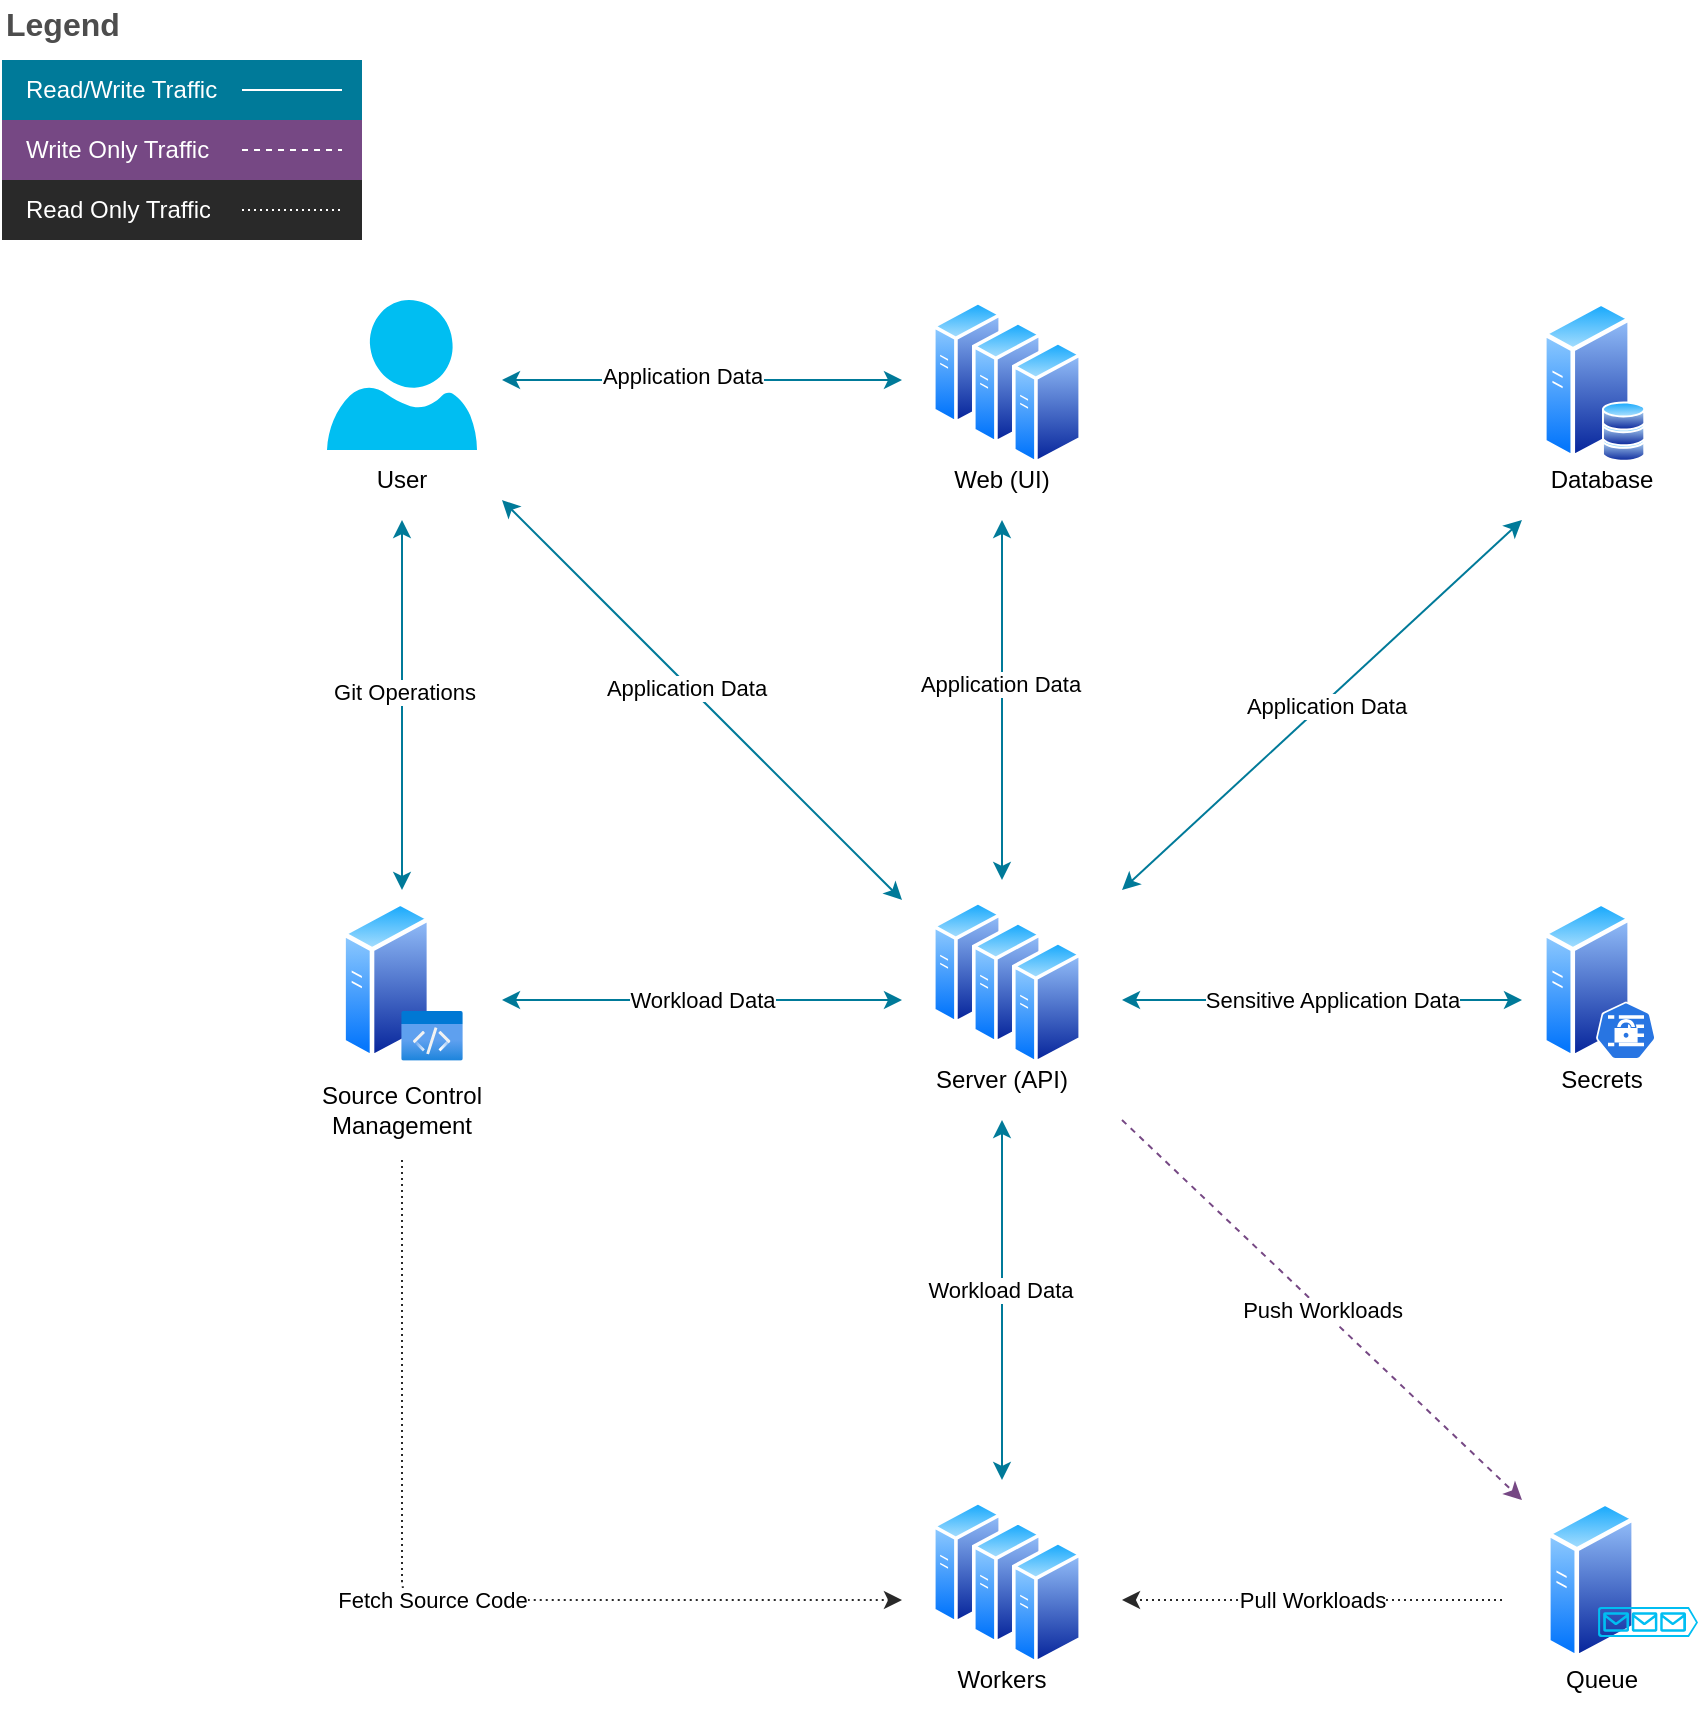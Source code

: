 <mxfile version="15.7.3" type="device"><diagram id="eyVIIlBnLvQBa52V2AD2" name="Page-1"><mxGraphModel dx="1426" dy="795" grid="1" gridSize="10" guides="1" tooltips="1" connect="1" arrows="1" fold="1" page="1" pageScale="1" pageWidth="850" pageHeight="1100" math="0" shadow="0"><root><mxCell id="0"/><mxCell id="1" parent="0"/><mxCell id="QNoo_hGFrHBv6ycL1ec--58" value="" style="group" parent="1" vertex="1" connectable="0"><mxGeometry x="200" y="200" width="700" height="705" as="geometry"/></mxCell><mxCell id="y8XGswjbSGAcAbYbQ-gQ-71" value="" style="group" parent="QNoo_hGFrHBv6ycL1ec--58" vertex="1" connectable="0"><mxGeometry y="300" width="100" height="120" as="geometry"/></mxCell><mxCell id="y8XGswjbSGAcAbYbQ-gQ-40" value="Source Control Management" style="text;html=1;strokeColor=none;fillColor=none;align=center;verticalAlign=middle;whiteSpace=wrap;rounded=0;" parent="y8XGswjbSGAcAbYbQ-gQ-71" vertex="1"><mxGeometry y="90" width="100" height="30" as="geometry"/></mxCell><mxCell id="y8XGswjbSGAcAbYbQ-gQ-55" value="" style="group" parent="y8XGswjbSGAcAbYbQ-gQ-71" vertex="1" connectable="0"><mxGeometry x="19.62" width="60.77" height="80.36" as="geometry"/></mxCell><mxCell id="y8XGswjbSGAcAbYbQ-gQ-53" value="" style="aspect=fixed;perimeter=ellipsePerimeter;html=1;align=center;shadow=0;dashed=0;spacingTop=3;image;image=img/lib/active_directory/generic_server.svg;" parent="y8XGswjbSGAcAbYbQ-gQ-55" vertex="1"><mxGeometry width="45" height="80.36" as="geometry"/></mxCell><mxCell id="y8XGswjbSGAcAbYbQ-gQ-52" value="" style="aspect=fixed;html=1;points=[];align=center;image;fontSize=12;image=img/lib/azure2/general/Code.svg;" parent="y8XGswjbSGAcAbYbQ-gQ-55" vertex="1"><mxGeometry x="30" y="55.36" width="30.77" height="25" as="geometry"/></mxCell><mxCell id="y8XGswjbSGAcAbYbQ-gQ-98" value="" style="group" parent="QNoo_hGFrHBv6ycL1ec--58" vertex="1" connectable="0"><mxGeometry width="100" height="105" as="geometry"/></mxCell><mxCell id="y8XGswjbSGAcAbYbQ-gQ-1" value="" style="verticalLabelPosition=bottom;html=1;verticalAlign=top;align=center;strokeColor=none;fillColor=#00BEF2;shape=mxgraph.azure.user;" parent="y8XGswjbSGAcAbYbQ-gQ-98" vertex="1"><mxGeometry x="12.5" width="75" height="75" as="geometry"/></mxCell><mxCell id="y8XGswjbSGAcAbYbQ-gQ-41" value="User" style="text;html=1;strokeColor=none;fillColor=none;align=center;verticalAlign=middle;whiteSpace=wrap;rounded=0;" parent="y8XGswjbSGAcAbYbQ-gQ-98" vertex="1"><mxGeometry y="75" width="100" height="30" as="geometry"/></mxCell><mxCell id="y8XGswjbSGAcAbYbQ-gQ-99" value="" style="group" parent="QNoo_hGFrHBv6ycL1ec--58" vertex="1" connectable="0"><mxGeometry x="300" width="100" height="105" as="geometry"/></mxCell><mxCell id="y8XGswjbSGAcAbYbQ-gQ-84" value="Web (UI)" style="text;html=1;strokeColor=none;fillColor=none;align=center;verticalAlign=middle;whiteSpace=wrap;rounded=0;" parent="y8XGswjbSGAcAbYbQ-gQ-99" vertex="1"><mxGeometry y="75" width="100" height="30" as="geometry"/></mxCell><mxCell id="y8XGswjbSGAcAbYbQ-gQ-87" value="" style="group" parent="y8XGswjbSGAcAbYbQ-gQ-99" vertex="1" connectable="0"><mxGeometry x="15" width="75" height="82.5" as="geometry"/></mxCell><mxCell id="y8XGswjbSGAcAbYbQ-gQ-73" value="" style="aspect=fixed;perimeter=ellipsePerimeter;html=1;align=center;shadow=0;dashed=0;spacingTop=3;image;image=img/lib/active_directory/generic_server.svg;" parent="y8XGswjbSGAcAbYbQ-gQ-87" vertex="1"><mxGeometry width="35" height="62.5" as="geometry"/></mxCell><mxCell id="y8XGswjbSGAcAbYbQ-gQ-85" value="" style="aspect=fixed;perimeter=ellipsePerimeter;html=1;align=center;shadow=0;dashed=0;spacingTop=3;image;image=img/lib/active_directory/generic_server.svg;" parent="y8XGswjbSGAcAbYbQ-gQ-87" vertex="1"><mxGeometry x="20" y="10" width="35" height="62.5" as="geometry"/></mxCell><mxCell id="y8XGswjbSGAcAbYbQ-gQ-86" value="" style="aspect=fixed;perimeter=ellipsePerimeter;html=1;align=center;shadow=0;dashed=0;spacingTop=3;image;image=img/lib/active_directory/generic_server.svg;" parent="y8XGswjbSGAcAbYbQ-gQ-87" vertex="1"><mxGeometry x="40" y="20" width="35" height="62.5" as="geometry"/></mxCell><mxCell id="y8XGswjbSGAcAbYbQ-gQ-100" value="" style="group" parent="QNoo_hGFrHBv6ycL1ec--58" vertex="1" connectable="0"><mxGeometry x="300" y="300" width="100" height="105" as="geometry"/></mxCell><mxCell id="y8XGswjbSGAcAbYbQ-gQ-101" value="Server (API)" style="text;html=1;strokeColor=none;fillColor=none;align=center;verticalAlign=middle;whiteSpace=wrap;rounded=0;" parent="y8XGswjbSGAcAbYbQ-gQ-100" vertex="1"><mxGeometry y="75" width="100" height="30" as="geometry"/></mxCell><mxCell id="y8XGswjbSGAcAbYbQ-gQ-102" value="" style="group" parent="y8XGswjbSGAcAbYbQ-gQ-100" vertex="1" connectable="0"><mxGeometry x="15" width="75" height="82.5" as="geometry"/></mxCell><mxCell id="y8XGswjbSGAcAbYbQ-gQ-103" value="" style="aspect=fixed;perimeter=ellipsePerimeter;html=1;align=center;shadow=0;dashed=0;spacingTop=3;image;image=img/lib/active_directory/generic_server.svg;" parent="y8XGswjbSGAcAbYbQ-gQ-102" vertex="1"><mxGeometry width="35" height="62.5" as="geometry"/></mxCell><mxCell id="y8XGswjbSGAcAbYbQ-gQ-104" value="" style="aspect=fixed;perimeter=ellipsePerimeter;html=1;align=center;shadow=0;dashed=0;spacingTop=3;image;image=img/lib/active_directory/generic_server.svg;" parent="y8XGswjbSGAcAbYbQ-gQ-102" vertex="1"><mxGeometry x="20" y="10" width="35" height="62.5" as="geometry"/></mxCell><mxCell id="y8XGswjbSGAcAbYbQ-gQ-105" value="" style="aspect=fixed;perimeter=ellipsePerimeter;html=1;align=center;shadow=0;dashed=0;spacingTop=3;image;image=img/lib/active_directory/generic_server.svg;" parent="y8XGswjbSGAcAbYbQ-gQ-102" vertex="1"><mxGeometry x="40" y="20" width="35" height="62.5" as="geometry"/></mxCell><mxCell id="y8XGswjbSGAcAbYbQ-gQ-106" value="" style="group" parent="QNoo_hGFrHBv6ycL1ec--58" vertex="1" connectable="0"><mxGeometry x="300" y="600" width="100" height="105" as="geometry"/></mxCell><mxCell id="y8XGswjbSGAcAbYbQ-gQ-107" value="Workers" style="text;html=1;strokeColor=none;fillColor=none;align=center;verticalAlign=middle;whiteSpace=wrap;rounded=0;" parent="y8XGswjbSGAcAbYbQ-gQ-106" vertex="1"><mxGeometry y="75" width="100" height="30" as="geometry"/></mxCell><mxCell id="y8XGswjbSGAcAbYbQ-gQ-108" value="" style="group" parent="y8XGswjbSGAcAbYbQ-gQ-106" vertex="1" connectable="0"><mxGeometry x="15" width="75" height="82.5" as="geometry"/></mxCell><mxCell id="y8XGswjbSGAcAbYbQ-gQ-109" value="" style="aspect=fixed;perimeter=ellipsePerimeter;html=1;align=center;shadow=0;dashed=0;spacingTop=3;image;image=img/lib/active_directory/generic_server.svg;" parent="y8XGswjbSGAcAbYbQ-gQ-108" vertex="1"><mxGeometry width="35" height="62.5" as="geometry"/></mxCell><mxCell id="y8XGswjbSGAcAbYbQ-gQ-110" value="" style="aspect=fixed;perimeter=ellipsePerimeter;html=1;align=center;shadow=0;dashed=0;spacingTop=3;image;image=img/lib/active_directory/generic_server.svg;" parent="y8XGswjbSGAcAbYbQ-gQ-108" vertex="1"><mxGeometry x="20" y="10" width="35" height="62.5" as="geometry"/></mxCell><mxCell id="y8XGswjbSGAcAbYbQ-gQ-111" value="" style="aspect=fixed;perimeter=ellipsePerimeter;html=1;align=center;shadow=0;dashed=0;spacingTop=3;image;image=img/lib/active_directory/generic_server.svg;" parent="y8XGswjbSGAcAbYbQ-gQ-108" vertex="1"><mxGeometry x="40" y="20" width="35" height="62.5" as="geometry"/></mxCell><mxCell id="y8XGswjbSGAcAbYbQ-gQ-113" value="" style="group" parent="QNoo_hGFrHBv6ycL1ec--58" vertex="1" connectable="0"><mxGeometry x="600" width="100" height="105" as="geometry"/></mxCell><mxCell id="y8XGswjbSGAcAbYbQ-gQ-45" value="Database" style="text;html=1;strokeColor=none;fillColor=none;align=center;verticalAlign=middle;whiteSpace=wrap;rounded=0;" parent="y8XGswjbSGAcAbYbQ-gQ-113" vertex="1"><mxGeometry y="75" width="100" height="30" as="geometry"/></mxCell><mxCell id="y8XGswjbSGAcAbYbQ-gQ-57" value="" style="group" parent="y8XGswjbSGAcAbYbQ-gQ-113" vertex="1" connectable="0"><mxGeometry x="20" width="65" height="85" as="geometry"/></mxCell><mxCell id="y8XGswjbSGAcAbYbQ-gQ-54" value="" style="aspect=fixed;perimeter=ellipsePerimeter;html=1;align=center;shadow=0;dashed=0;spacingTop=3;image;image=img/lib/active_directory/generic_server.svg;" parent="y8XGswjbSGAcAbYbQ-gQ-57" vertex="1"><mxGeometry width="45" height="80.36" as="geometry"/></mxCell><mxCell id="y8XGswjbSGAcAbYbQ-gQ-6" value="" style="group" parent="y8XGswjbSGAcAbYbQ-gQ-57" vertex="1" connectable="0"><mxGeometry x="30" y="50" width="35" height="35" as="geometry"/></mxCell><mxCell id="y8XGswjbSGAcAbYbQ-gQ-7" value="" style="aspect=fixed;perimeter=ellipsePerimeter;html=1;align=center;shadow=0;dashed=0;spacingTop=3;image;image=img/lib/active_directory/database.svg;" parent="y8XGswjbSGAcAbYbQ-gQ-6" vertex="1"><mxGeometry y="15.672" width="21.642" height="16.015" as="geometry"/></mxCell><mxCell id="y8XGswjbSGAcAbYbQ-gQ-8" value="" style="aspect=fixed;perimeter=ellipsePerimeter;html=1;align=center;shadow=0;dashed=0;spacingTop=3;image;image=img/lib/active_directory/database.svg;" parent="y8XGswjbSGAcAbYbQ-gQ-6" vertex="1"><mxGeometry y="7.836" width="21.642" height="16.015" as="geometry"/></mxCell><mxCell id="y8XGswjbSGAcAbYbQ-gQ-9" value="" style="aspect=fixed;perimeter=ellipsePerimeter;html=1;align=center;shadow=0;dashed=0;spacingTop=3;image;image=img/lib/active_directory/database.svg;" parent="y8XGswjbSGAcAbYbQ-gQ-6" vertex="1"><mxGeometry width="21.642" height="16.015" as="geometry"/></mxCell><mxCell id="y8XGswjbSGAcAbYbQ-gQ-130" value="" style="group" parent="QNoo_hGFrHBv6ycL1ec--58" vertex="1" connectable="0"><mxGeometry x="600" y="600" width="100" height="105" as="geometry"/></mxCell><mxCell id="y8XGswjbSGAcAbYbQ-gQ-112" value="" style="aspect=fixed;perimeter=ellipsePerimeter;html=1;align=center;shadow=0;dashed=0;spacingTop=3;image;image=img/lib/active_directory/generic_server.svg;" parent="y8XGswjbSGAcAbYbQ-gQ-130" vertex="1"><mxGeometry x="22" width="45" height="80.36" as="geometry"/></mxCell><mxCell id="y8XGswjbSGAcAbYbQ-gQ-118" value="" style="verticalLabelPosition=bottom;html=1;verticalAlign=top;align=center;strokeColor=none;fillColor=#00BEF2;shape=mxgraph.azure.queue_generic;pointerEvents=1;" parent="y8XGswjbSGAcAbYbQ-gQ-130" vertex="1"><mxGeometry x="48" y="53.5" width="50" height="15" as="geometry"/></mxCell><mxCell id="y8XGswjbSGAcAbYbQ-gQ-119" value="Queue" style="text;html=1;strokeColor=none;fillColor=none;align=center;verticalAlign=middle;whiteSpace=wrap;rounded=0;" parent="y8XGswjbSGAcAbYbQ-gQ-130" vertex="1"><mxGeometry y="75" width="100" height="30" as="geometry"/></mxCell><mxCell id="y8XGswjbSGAcAbYbQ-gQ-123" value="Secrets" style="text;html=1;strokeColor=none;fillColor=none;align=center;verticalAlign=middle;whiteSpace=wrap;rounded=0;" parent="QNoo_hGFrHBv6ycL1ec--58" vertex="1"><mxGeometry x="600" y="375" width="100" height="30" as="geometry"/></mxCell><mxCell id="QNoo_hGFrHBv6ycL1ec--7" value="" style="endArrow=classic;html=1;rounded=0;strokeColor=#764884;dashed=1;" parent="QNoo_hGFrHBv6ycL1ec--58" edge="1"><mxGeometry relative="1" as="geometry"><mxPoint x="410" y="410" as="sourcePoint"/><mxPoint x="610" y="600" as="targetPoint"/></mxGeometry></mxCell><mxCell id="QNoo_hGFrHBv6ycL1ec--8" value="Push Workloads" style="edgeLabel;resizable=0;html=1;align=center;verticalAlign=middle;" parent="QNoo_hGFrHBv6ycL1ec--7" connectable="0" vertex="1"><mxGeometry relative="1" as="geometry"/></mxCell><mxCell id="QNoo_hGFrHBv6ycL1ec--9" value="" style="endArrow=classic;html=1;rounded=0;strokeColor=#292929;dashed=1;dashPattern=1 2;strokeWidth=1;" parent="QNoo_hGFrHBv6ycL1ec--58" edge="1"><mxGeometry relative="1" as="geometry"><mxPoint x="600" y="650" as="sourcePoint"/><mxPoint x="410" y="650" as="targetPoint"/></mxGeometry></mxCell><mxCell id="QNoo_hGFrHBv6ycL1ec--10" value="Pull Workloads" style="edgeLabel;resizable=0;html=1;align=center;verticalAlign=middle;" parent="QNoo_hGFrHBv6ycL1ec--9" connectable="0" vertex="1"><mxGeometry relative="1" as="geometry"/></mxCell><mxCell id="QNoo_hGFrHBv6ycL1ec--20" value="" style="endArrow=classic;startArrow=classic;html=1;rounded=0;strokeColor=#007A99;" parent="QNoo_hGFrHBv6ycL1ec--58" edge="1"><mxGeometry width="50" height="50" relative="1" as="geometry"><mxPoint x="410" y="295" as="sourcePoint"/><mxPoint x="610" y="110" as="targetPoint"/></mxGeometry></mxCell><mxCell id="QNoo_hGFrHBv6ycL1ec--21" value="Application Data" style="edgeLabel;html=1;align=center;verticalAlign=middle;resizable=0;points=[];" parent="QNoo_hGFrHBv6ycL1ec--20" vertex="1" connectable="0"><mxGeometry x="0.005" y="-1" relative="1" as="geometry"><mxPoint as="offset"/></mxGeometry></mxCell><mxCell id="QNoo_hGFrHBv6ycL1ec--22" value="" style="endArrow=classic;startArrow=classic;html=1;rounded=0;strokeColor=#007A99;" parent="QNoo_hGFrHBv6ycL1ec--58" edge="1"><mxGeometry width="50" height="50" relative="1" as="geometry"><mxPoint x="410" y="350" as="sourcePoint"/><mxPoint x="610" y="350" as="targetPoint"/></mxGeometry></mxCell><mxCell id="QNoo_hGFrHBv6ycL1ec--23" value="Sensitive Application Data" style="edgeLabel;html=1;align=center;verticalAlign=middle;resizable=0;points=[];" parent="QNoo_hGFrHBv6ycL1ec--22" vertex="1" connectable="0"><mxGeometry x="0.05" relative="1" as="geometry"><mxPoint as="offset"/></mxGeometry></mxCell><mxCell id="QNoo_hGFrHBv6ycL1ec--25" value="" style="endArrow=classic;startArrow=classic;html=1;rounded=0;strokeColor=#007A99;" parent="QNoo_hGFrHBv6ycL1ec--58" edge="1"><mxGeometry width="50" height="50" relative="1" as="geometry"><mxPoint x="50" y="110" as="sourcePoint"/><mxPoint x="50" y="295" as="targetPoint"/></mxGeometry></mxCell><mxCell id="QNoo_hGFrHBv6ycL1ec--26" value="Git Operations" style="edgeLabel;html=1;align=center;verticalAlign=middle;resizable=0;points=[];" parent="QNoo_hGFrHBv6ycL1ec--25" vertex="1" connectable="0"><mxGeometry x="-0.07" y="1" relative="1" as="geometry"><mxPoint as="offset"/></mxGeometry></mxCell><mxCell id="QNoo_hGFrHBv6ycL1ec--28" value="" style="group" parent="QNoo_hGFrHBv6ycL1ec--58" vertex="1" connectable="0"><mxGeometry x="620" y="300" width="57" height="80.36" as="geometry"/></mxCell><mxCell id="y8XGswjbSGAcAbYbQ-gQ-125" value="" style="aspect=fixed;perimeter=ellipsePerimeter;html=1;align=center;shadow=0;dashed=0;spacingTop=3;image;image=img/lib/active_directory/generic_server.svg;" parent="QNoo_hGFrHBv6ycL1ec--28" vertex="1"><mxGeometry width="45" height="80.36" as="geometry"/></mxCell><mxCell id="y8XGswjbSGAcAbYbQ-gQ-131" value="" style="sketch=0;html=1;dashed=0;whitespace=wrap;fillColor=#2875E2;strokeColor=#ffffff;points=[[0.005,0.63,0],[0.1,0.2,0],[0.9,0.2,0],[0.5,0,0],[0.995,0.63,0],[0.72,0.99,0],[0.5,1,0],[0.28,0.99,0]];shape=mxgraph.kubernetes.icon;prIcon=secret" parent="QNoo_hGFrHBv6ycL1ec--28" vertex="1"><mxGeometry x="27" y="50.36" width="30" height="30" as="geometry"/></mxCell><mxCell id="QNoo_hGFrHBv6ycL1ec--29" value="" style="endArrow=classic;html=1;rounded=1;strokeColor=#292929;dashed=1;dashPattern=1 2;strokeWidth=1;" parent="QNoo_hGFrHBv6ycL1ec--58" edge="1"><mxGeometry relative="1" as="geometry"><mxPoint x="50" y="430" as="sourcePoint"/><mxPoint x="300" y="650" as="targetPoint"/><Array as="points"><mxPoint x="50" y="650"/></Array></mxGeometry></mxCell><mxCell id="QNoo_hGFrHBv6ycL1ec--30" value="Fetch Source Code" style="edgeLabel;resizable=0;html=1;align=center;verticalAlign=middle;" parent="QNoo_hGFrHBv6ycL1ec--29" connectable="0" vertex="1"><mxGeometry relative="1" as="geometry"/></mxCell><mxCell id="QNoo_hGFrHBv6ycL1ec--37" value="Workload Data" style="endArrow=classic;startArrow=classic;html=1;rounded=1;strokeColor=#007A99;" parent="QNoo_hGFrHBv6ycL1ec--58" edge="1"><mxGeometry width="50" height="50" relative="1" as="geometry"><mxPoint x="100" y="350" as="sourcePoint"/><mxPoint x="300" y="350" as="targetPoint"/></mxGeometry></mxCell><mxCell id="QNoo_hGFrHBv6ycL1ec--38" value="" style="endArrow=classic;startArrow=classic;html=1;rounded=1;strokeColor=#007A99;" parent="QNoo_hGFrHBv6ycL1ec--58" edge="1"><mxGeometry width="50" height="50" relative="1" as="geometry"><mxPoint x="350" y="110" as="sourcePoint"/><mxPoint x="350" y="290" as="targetPoint"/></mxGeometry></mxCell><mxCell id="QNoo_hGFrHBv6ycL1ec--40" value="Application Data" style="edgeLabel;html=1;align=center;verticalAlign=middle;resizable=0;points=[];" parent="QNoo_hGFrHBv6ycL1ec--38" vertex="1" connectable="0"><mxGeometry x="-0.089" y="-1" relative="1" as="geometry"><mxPoint as="offset"/></mxGeometry></mxCell><mxCell id="QNoo_hGFrHBv6ycL1ec--39" value="" style="endArrow=classic;startArrow=classic;html=1;rounded=1;strokeColor=#007A99;fontColor=#000000;" parent="QNoo_hGFrHBv6ycL1ec--58" edge="1"><mxGeometry width="50" height="50" relative="1" as="geometry"><mxPoint x="100" y="40" as="sourcePoint"/><mxPoint x="300" y="40" as="targetPoint"/></mxGeometry></mxCell><mxCell id="QNoo_hGFrHBv6ycL1ec--44" value="Application Data" style="edgeLabel;html=1;align=center;verticalAlign=middle;resizable=0;points=[];" parent="QNoo_hGFrHBv6ycL1ec--39" vertex="1" connectable="0"><mxGeometry x="-0.1" y="2" relative="1" as="geometry"><mxPoint as="offset"/></mxGeometry></mxCell><mxCell id="QNoo_hGFrHBv6ycL1ec--45" value="" style="endArrow=classic;startArrow=classic;html=1;rounded=1;strokeColor=#007A99;" parent="QNoo_hGFrHBv6ycL1ec--58" edge="1"><mxGeometry width="50" height="50" relative="1" as="geometry"><mxPoint x="100" y="100" as="sourcePoint"/><mxPoint x="300" y="300" as="targetPoint"/></mxGeometry></mxCell><mxCell id="QNoo_hGFrHBv6ycL1ec--46" value="Application Data" style="edgeLabel;html=1;align=center;verticalAlign=middle;resizable=0;points=[];" parent="QNoo_hGFrHBv6ycL1ec--45" vertex="1" connectable="0"><mxGeometry x="-0.07" y="-1" relative="1" as="geometry"><mxPoint x="-1" as="offset"/></mxGeometry></mxCell><mxCell id="QNoo_hGFrHBv6ycL1ec--47" value="" style="endArrow=classic;startArrow=classic;html=1;rounded=1;strokeColor=#007A99;" parent="QNoo_hGFrHBv6ycL1ec--58" edge="1"><mxGeometry width="50" height="50" relative="1" as="geometry"><mxPoint x="350" y="410" as="sourcePoint"/><mxPoint x="350" y="590" as="targetPoint"/></mxGeometry></mxCell><mxCell id="QNoo_hGFrHBv6ycL1ec--49" value="Workload Data" style="edgeLabel;html=1;align=center;verticalAlign=middle;resizable=0;points=[];" parent="QNoo_hGFrHBv6ycL1ec--47" vertex="1" connectable="0"><mxGeometry x="-0.056" y="-1" relative="1" as="geometry"><mxPoint as="offset"/></mxGeometry></mxCell><mxCell id="QNoo_hGFrHBv6ycL1ec--59" value="Legend" style="align=left;fontSize=16;fontStyle=1;strokeColor=none;fillColor=none;fontColor=#4D4D4D;spacingTop=-8;resizable=0;" parent="1" vertex="1"><mxGeometry x="50" y="50" width="180" height="30" as="geometry"/></mxCell><mxCell id="QNoo_hGFrHBv6ycL1ec--60" value="" style="shape=table;html=1;whiteSpace=wrap;startSize=0;container=1;collapsible=0;childLayout=tableLayout;fillColor=none;align=left;spacingLeft=10;strokeColor=none;rounded=1;arcSize=11;fontColor=#FFFFFF;resizable=0;points=[[0.25,0,0],[0.5,0,0],[0.75,0,0],[1,0.25,0],[1,0.5,0],[1,0.75,0],[0.75,1,0],[0.5,1,0],[0.25,1,0],[0,0.75,0],[0,0.5,0],[0,0.25,0]];" parent="1" vertex="1"><mxGeometry x="50" y="80" width="180" height="90" as="geometry"/></mxCell><mxCell id="QNoo_hGFrHBv6ycL1ec--61" value="Read/Write Traffic" style="shape=partialRectangle;html=1;whiteSpace=wrap;connectable=0;fillColor=#007A99;top=0;left=0;bottom=0;right=0;overflow=hidden;pointerEvents=1;align=left;spacingLeft=10;strokeColor=none;fontColor=#FFFFFF;" parent="QNoo_hGFrHBv6ycL1ec--60" vertex="1"><mxGeometry width="180" height="30" as="geometry"/></mxCell><mxCell id="QNoo_hGFrHBv6ycL1ec--62" value="Write Only Traffic" style="shape=partialRectangle;html=1;whiteSpace=wrap;connectable=0;fillColor=#764884;top=0;left=0;bottom=0;right=0;overflow=hidden;pointerEvents=1;align=left;spacingLeft=10;fontColor=#FFFFFF;" parent="QNoo_hGFrHBv6ycL1ec--60" vertex="1"><mxGeometry y="30" width="180" height="30" as="geometry"/></mxCell><mxCell id="QNoo_hGFrHBv6ycL1ec--63" value="Read Only Traffic" style="shape=partialRectangle;html=1;whiteSpace=wrap;connectable=0;fillColor=#292929;top=0;left=0;bottom=0;right=0;overflow=hidden;pointerEvents=1;align=left;spacingLeft=10;fontColor=#FFFFFF;strokeColor=none;" parent="QNoo_hGFrHBv6ycL1ec--60" vertex="1"><mxGeometry y="60" width="180" height="30" as="geometry"/></mxCell><mxCell id="OuJ5N3ZJd2560A4JYZ-v-1" value="" style="endArrow=none;html=1;rounded=0;dashed=1;fontColor=#000000;strokeColor=#FFFFFF;" edge="1" parent="1"><mxGeometry width="50" height="50" relative="1" as="geometry"><mxPoint x="170" y="125" as="sourcePoint"/><mxPoint x="220" y="125" as="targetPoint"/></mxGeometry></mxCell><mxCell id="OuJ5N3ZJd2560A4JYZ-v-2" value="" style="endArrow=none;html=1;rounded=0;dashed=1;fontColor=#000000;strokeColor=#FFFFFF;dashPattern=1 2;strokeWidth=1;" edge="1" parent="1"><mxGeometry width="50" height="50" relative="1" as="geometry"><mxPoint x="170" y="155" as="sourcePoint"/><mxPoint x="220" y="155" as="targetPoint"/></mxGeometry></mxCell><mxCell id="OuJ5N3ZJd2560A4JYZ-v-3" value="" style="endArrow=none;html=1;rounded=0;fontColor=#000000;strokeColor=#FFFFFF;" edge="1" parent="1"><mxGeometry width="50" height="50" relative="1" as="geometry"><mxPoint x="170" y="95" as="sourcePoint"/><mxPoint x="220" y="95" as="targetPoint"/></mxGeometry></mxCell></root></mxGraphModel></diagram></mxfile>